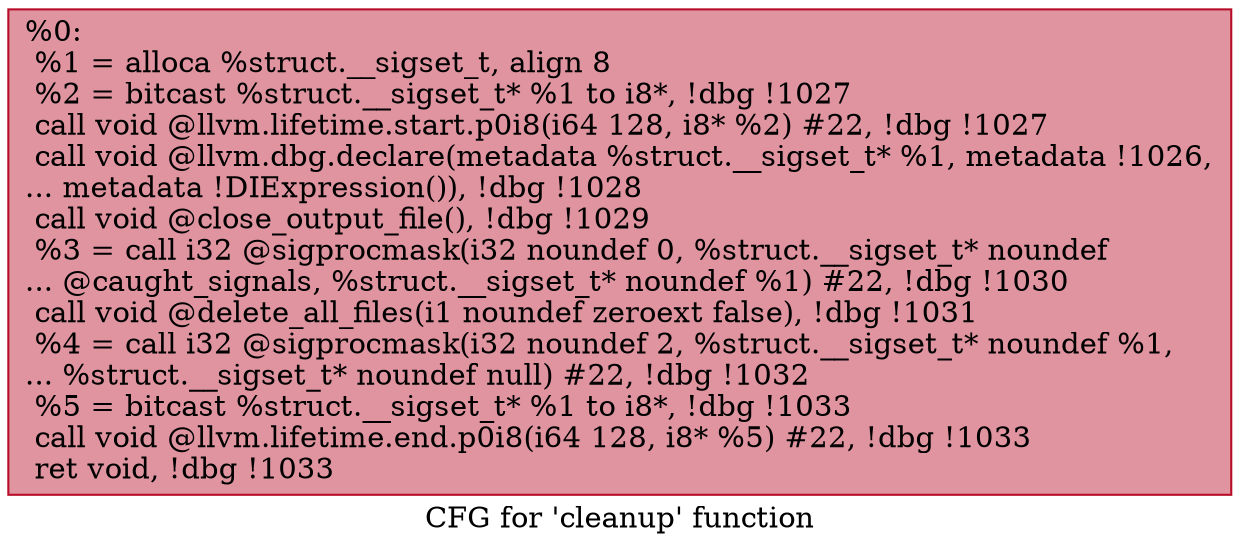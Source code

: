 digraph "CFG for 'cleanup' function" {
	label="CFG for 'cleanup' function";

	Node0x2326060 [shape=record,color="#b70d28ff", style=filled, fillcolor="#b70d2870",label="{%0:\l  %1 = alloca %struct.__sigset_t, align 8\l  %2 = bitcast %struct.__sigset_t* %1 to i8*, !dbg !1027\l  call void @llvm.lifetime.start.p0i8(i64 128, i8* %2) #22, !dbg !1027\l  call void @llvm.dbg.declare(metadata %struct.__sigset_t* %1, metadata !1026,\l... metadata !DIExpression()), !dbg !1028\l  call void @close_output_file(), !dbg !1029\l  %3 = call i32 @sigprocmask(i32 noundef 0, %struct.__sigset_t* noundef\l... @caught_signals, %struct.__sigset_t* noundef %1) #22, !dbg !1030\l  call void @delete_all_files(i1 noundef zeroext false), !dbg !1031\l  %4 = call i32 @sigprocmask(i32 noundef 2, %struct.__sigset_t* noundef %1,\l... %struct.__sigset_t* noundef null) #22, !dbg !1032\l  %5 = bitcast %struct.__sigset_t* %1 to i8*, !dbg !1033\l  call void @llvm.lifetime.end.p0i8(i64 128, i8* %5) #22, !dbg !1033\l  ret void, !dbg !1033\l}"];
}
